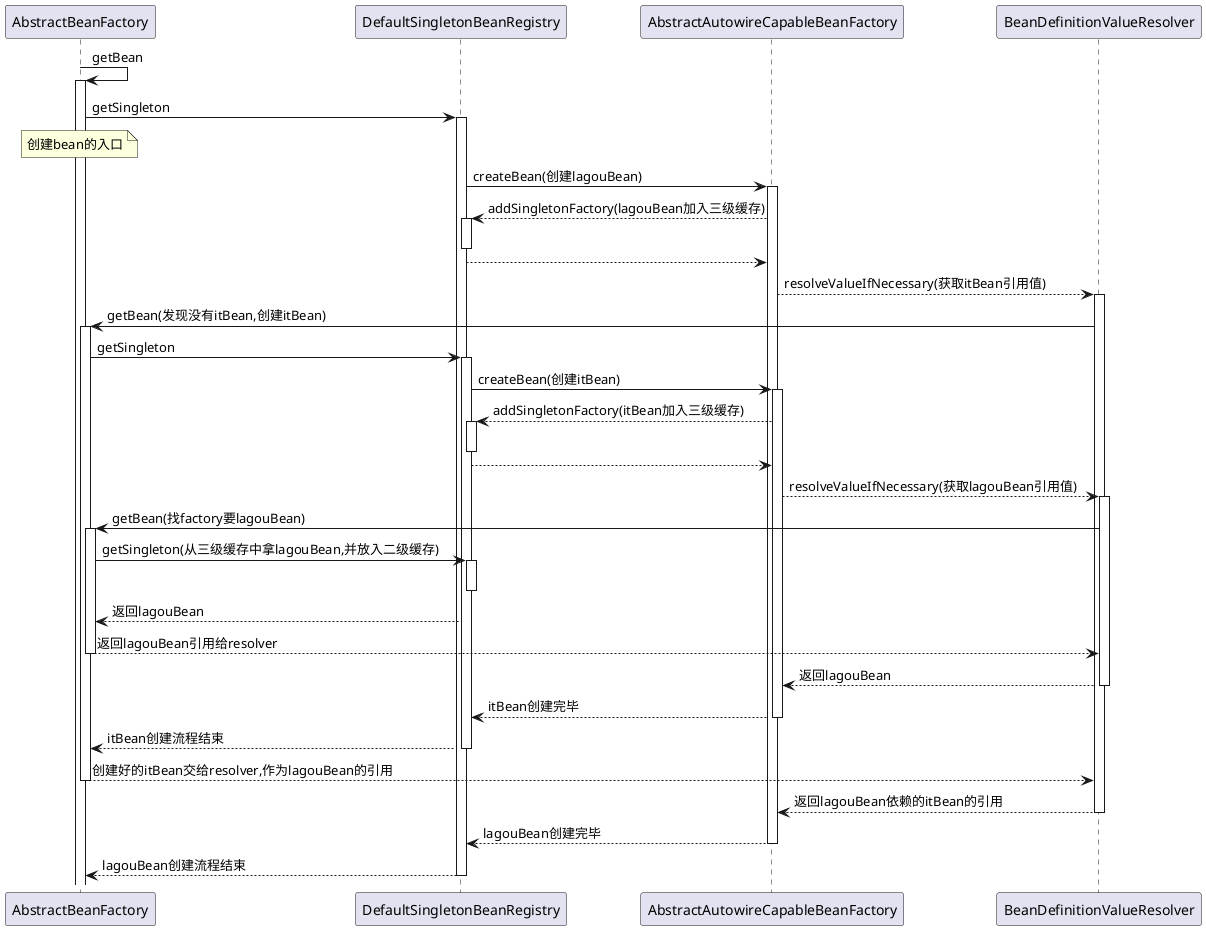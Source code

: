 @startuml
AbstractBeanFactory -> AbstractBeanFactory: getBean
activate AbstractBeanFactory
AbstractBeanFactory -> DefaultSingletonBeanRegistry: getSingleton
note over AbstractBeanFactory:创建bean的入口
activate DefaultSingletonBeanRegistry
DefaultSingletonBeanRegistry -> AbstractAutowireCapableBeanFactory: createBean(创建lagouBean)
activate AbstractAutowireCapableBeanFactory
AbstractAutowireCapableBeanFactory --> DefaultSingletonBeanRegistry: addSingletonFactory(lagouBean加入三级缓存)
activate DefaultSingletonBeanRegistry
deactivate DefaultSingletonBeanRegistry
DefaultSingletonBeanRegistry --> AbstractAutowireCapableBeanFactory
AbstractAutowireCapableBeanFactory --> BeanDefinitionValueResolver: resolveValueIfNecessary(获取itBean引用值)
activate BeanDefinitionValueResolver
BeanDefinitionValueResolver -> AbstractBeanFactory: getBean(发现没有itBean,创建itBean)
activate AbstractBeanFactory
AbstractBeanFactory -> DefaultSingletonBeanRegistry: getSingleton
activate DefaultSingletonBeanRegistry
DefaultSingletonBeanRegistry -> AbstractAutowireCapableBeanFactory: createBean(创建itBean)
activate AbstractAutowireCapableBeanFactory
AbstractAutowireCapableBeanFactory --> DefaultSingletonBeanRegistry: addSingletonFactory(itBean加入三级缓存)
activate DefaultSingletonBeanRegistry
deactivate DefaultSingletonBeanRegistry
DefaultSingletonBeanRegistry --> AbstractAutowireCapableBeanFactory
AbstractAutowireCapableBeanFactory --> BeanDefinitionValueResolver: resolveValueIfNecessary(获取lagouBean引用值)
activate BeanDefinitionValueResolver
BeanDefinitionValueResolver -> AbstractBeanFactory: getBean(找factory要lagouBean)
activate AbstractBeanFactory
AbstractBeanFactory -> DefaultSingletonBeanRegistry: getSingleton(从三级缓存中拿lagouBean,并放入二级缓存)
activate DefaultSingletonBeanRegistry
deactivate DefaultSingletonBeanRegistry
DefaultSingletonBeanRegistry --> AbstractBeanFactory: 返回lagouBean
AbstractBeanFactory --> BeanDefinitionValueResolver: 返回lagouBean引用给resolver
deactivate AbstractBeanFactory
BeanDefinitionValueResolver --> AbstractAutowireCapableBeanFactory: 返回lagouBean
deactivate BeanDefinitionValueResolver
AbstractAutowireCapableBeanFactory --> DefaultSingletonBeanRegistry: itBean创建完毕
deactivate AbstractAutowireCapableBeanFactory
DefaultSingletonBeanRegistry --> AbstractBeanFactory: itBean创建流程结束
deactivate DefaultSingletonBeanRegistry
AbstractBeanFactory --> BeanDefinitionValueResolver: 创建好的itBean交给resolver,作为lagouBean的引用
deactivate AbstractBeanFactory
BeanDefinitionValueResolver --> AbstractAutowireCapableBeanFactory: 返回lagouBean依赖的itBean的引用
deactivate BeanDefinitionValueResolver
AbstractAutowireCapableBeanFactory --> DefaultSingletonBeanRegistry: lagouBean创建完毕
deactivate AbstractAutowireCapableBeanFactory
DefaultSingletonBeanRegistry --> AbstractBeanFactory: lagouBean创建流程结束
deactivate DefaultSingletonBeanRegistry
@enduml
